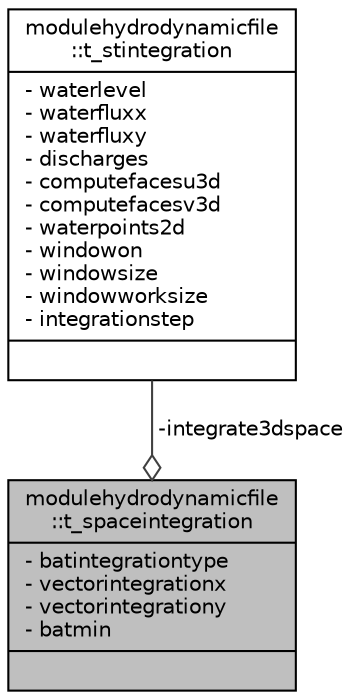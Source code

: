 digraph "modulehydrodynamicfile::t_spaceintegration"
{
 // LATEX_PDF_SIZE
  edge [fontname="Helvetica",fontsize="10",labelfontname="Helvetica",labelfontsize="10"];
  node [fontname="Helvetica",fontsize="10",shape=record];
  Node1 [label="{modulehydrodynamicfile\l::t_spaceintegration\n|- batintegrationtype\l- vectorintegrationx\l- vectorintegrationy\l- batmin\l|}",height=0.2,width=0.4,color="black", fillcolor="grey75", style="filled", fontcolor="black",tooltip=" "];
  Node2 -> Node1 [color="grey25",fontsize="10",style="solid",label=" -integrate3dspace" ,arrowhead="odiamond"];
  Node2 [label="{modulehydrodynamicfile\l::t_stintegration\n|- waterlevel\l- waterfluxx\l- waterfluxy\l- discharges\l- computefacesu3d\l- computefacesv3d\l- waterpoints2d\l- windowon\l- windowsize\l- windowworksize\l- integrationstep\l|}",height=0.2,width=0.4,color="black", fillcolor="white", style="filled",URL="$structmodulehydrodynamicfile_1_1t__stintegration.html",tooltip=" "];
}
